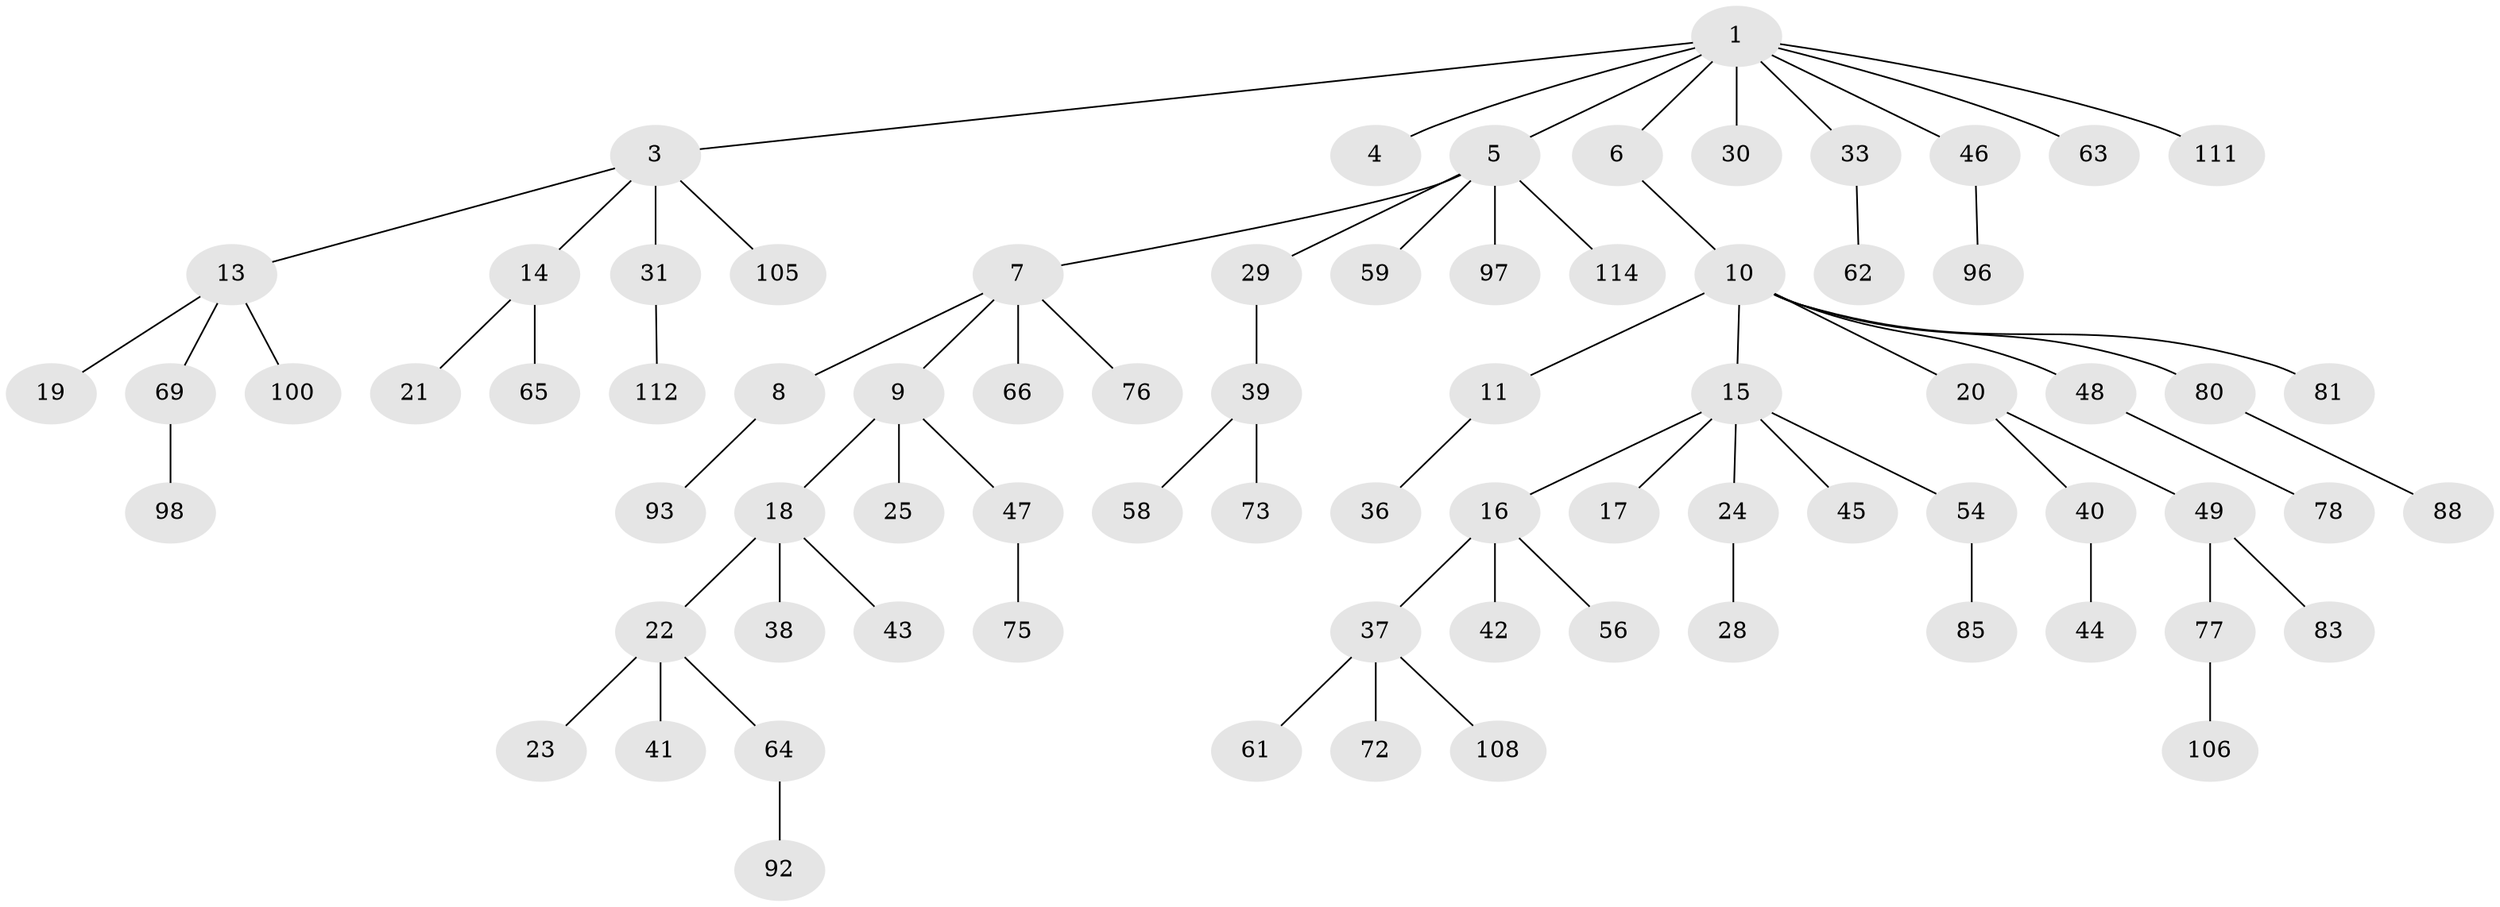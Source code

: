 // original degree distribution, {8: 0.008403361344537815, 3: 0.10084033613445378, 5: 0.04201680672268908, 2: 0.31932773109243695, 6: 0.01680672268907563, 7: 0.008403361344537815, 1: 0.47058823529411764, 4: 0.03361344537815126}
// Generated by graph-tools (version 1.1) at 2025/11/02/27/25 16:11:26]
// undirected, 76 vertices, 75 edges
graph export_dot {
graph [start="1"]
  node [color=gray90,style=filled];
  1 [super="+2"];
  3 [super="+94"];
  4 [super="+118"];
  5 [super="+107"];
  6;
  7 [super="+32"];
  8 [super="+87"];
  9 [super="+34"];
  10 [super="+12"];
  11 [super="+89"];
  13 [super="+113"];
  14 [super="+55"];
  15 [super="+50"];
  16 [super="+79"];
  17;
  18 [super="+35"];
  19 [super="+26"];
  20 [super="+27"];
  21;
  22 [super="+51"];
  23;
  24;
  25;
  28 [super="+52"];
  29 [super="+117"];
  30 [super="+101"];
  31 [super="+102"];
  33 [super="+84"];
  36 [super="+91"];
  37 [super="+95"];
  38 [super="+74"];
  39 [super="+53"];
  40 [super="+67"];
  41;
  42;
  43 [super="+119"];
  44 [super="+57"];
  45 [super="+60"];
  46;
  47;
  48 [super="+70"];
  49 [super="+71"];
  54 [super="+116"];
  56;
  58 [super="+86"];
  59 [super="+104"];
  61;
  62;
  63;
  64 [super="+90"];
  65;
  66 [super="+68"];
  69 [super="+82"];
  72;
  73;
  75;
  76;
  77 [super="+115"];
  78 [super="+109"];
  80;
  81;
  83 [super="+103"];
  85;
  88 [super="+99"];
  92;
  93;
  96;
  97;
  98;
  100;
  105;
  106 [super="+110"];
  108;
  111;
  112;
  114;
  1 -- 3;
  1 -- 4;
  1 -- 5;
  1 -- 30;
  1 -- 33;
  1 -- 46;
  1 -- 63;
  1 -- 6;
  1 -- 111;
  3 -- 13;
  3 -- 14;
  3 -- 31;
  3 -- 105;
  5 -- 7;
  5 -- 29;
  5 -- 59;
  5 -- 97;
  5 -- 114;
  6 -- 10;
  7 -- 8;
  7 -- 9;
  7 -- 66;
  7 -- 76;
  8 -- 93;
  9 -- 18;
  9 -- 25;
  9 -- 47;
  10 -- 11;
  10 -- 15;
  10 -- 48;
  10 -- 81;
  10 -- 80;
  10 -- 20;
  11 -- 36;
  13 -- 19;
  13 -- 69;
  13 -- 100;
  14 -- 21;
  14 -- 65;
  15 -- 16;
  15 -- 17;
  15 -- 24;
  15 -- 45;
  15 -- 54;
  16 -- 37;
  16 -- 42;
  16 -- 56;
  18 -- 22;
  18 -- 38;
  18 -- 43;
  20 -- 49;
  20 -- 40;
  22 -- 23;
  22 -- 41;
  22 -- 64;
  24 -- 28;
  29 -- 39;
  31 -- 112;
  33 -- 62;
  37 -- 61;
  37 -- 72;
  37 -- 108;
  39 -- 73;
  39 -- 58;
  40 -- 44;
  46 -- 96;
  47 -- 75;
  48 -- 78;
  49 -- 77;
  49 -- 83;
  54 -- 85;
  64 -- 92;
  69 -- 98;
  77 -- 106;
  80 -- 88;
}
